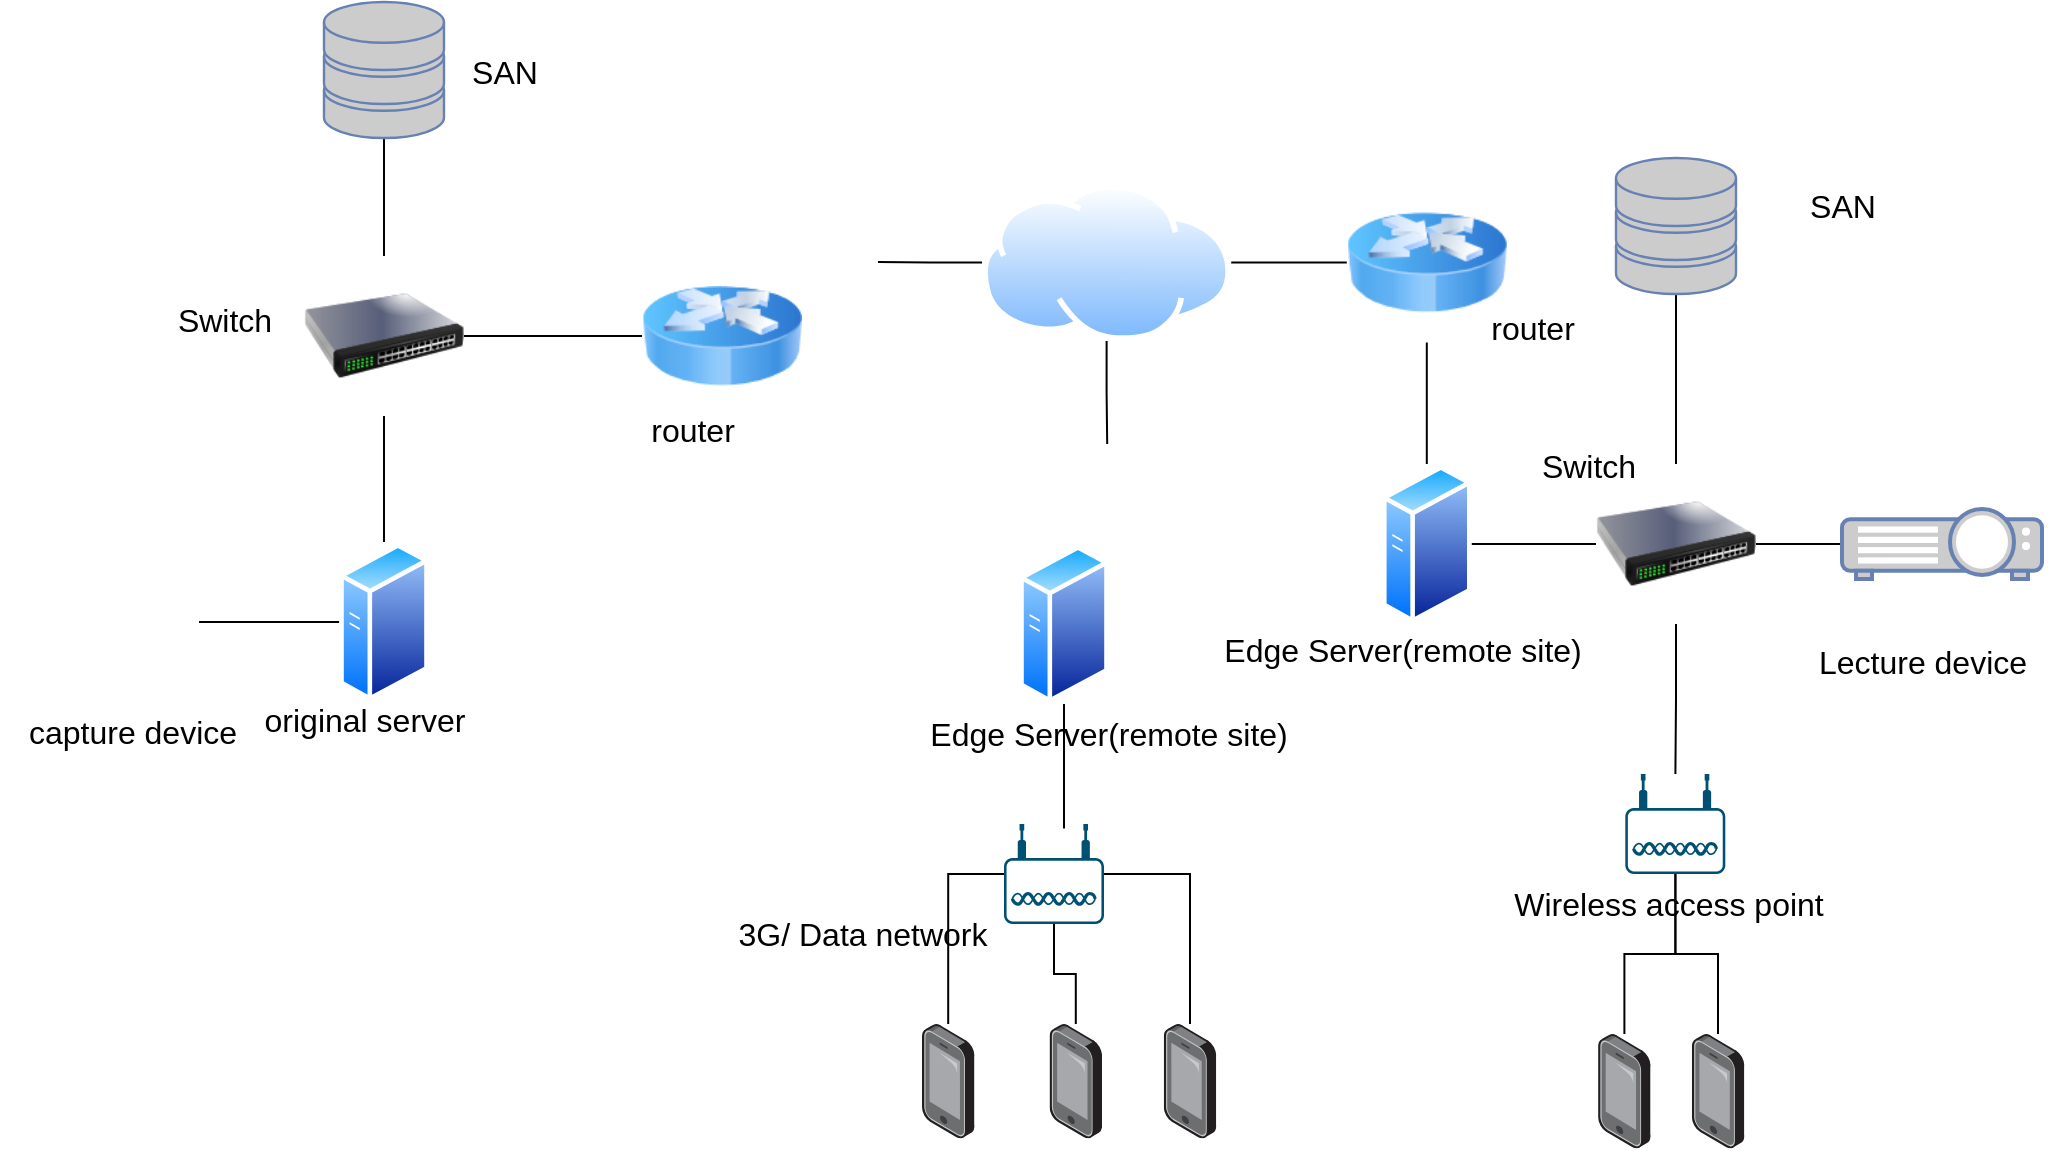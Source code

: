 <mxfile version="24.0.0" type="google">
  <diagram name="Page-1" id="3NvwMDNa_lG1HpVza_an">
    <mxGraphModel grid="1" page="1" gridSize="10" guides="1" tooltips="1" connect="1" arrows="1" fold="1" pageScale="1" pageWidth="827" pageHeight="1169" math="0" shadow="0">
      <root>
        <mxCell id="0" />
        <mxCell id="1" parent="0" />
        <mxCell id="5aUr8NUEUVz0ltR_Y4tV-48" style="edgeStyle=orthogonalEdgeStyle;rounded=0;orthogonalLoop=1;jettySize=auto;html=1;endArrow=none;endFill=0;fontSize=16;" edge="1" parent="1" source="5aUr8NUEUVz0ltR_Y4tV-3" target="5aUr8NUEUVz0ltR_Y4tV-12">
          <mxGeometry relative="1" as="geometry" />
        </mxCell>
        <mxCell id="5aUr8NUEUVz0ltR_Y4tV-4" value="" style="shape=image;html=1;verticalAlign=top;verticalLabelPosition=bottom;labelBackgroundColor=#ffffff;imageAspect=0;aspect=fixed;image=https://cdn2.iconfinder.com/data/icons/whcompare-isometric-web-hosting-servers/50/firewall-128.png;fontSize=16;" vertex="1" parent="1">
          <mxGeometry x="240" y="205" width="88" height="88" as="geometry" />
        </mxCell>
        <mxCell id="5aUr8NUEUVz0ltR_Y4tV-3" value="" style="image;html=1;image=img/lib/clip_art/networking/Router_Icon_128x128.png;fontSize=16;" vertex="1" parent="1">
          <mxGeometry x="210" y="246" width="80" height="80" as="geometry" />
        </mxCell>
        <mxCell id="5aUr8NUEUVz0ltR_Y4tV-38" style="edgeStyle=orthogonalEdgeStyle;rounded=0;orthogonalLoop=1;jettySize=auto;html=1;strokeColor=default;endArrow=none;endFill=0;fontSize=16;" edge="1" parent="1" source="5aUr8NUEUVz0ltR_Y4tV-5" target="5aUr8NUEUVz0ltR_Y4tV-4">
          <mxGeometry relative="1" as="geometry" />
        </mxCell>
        <mxCell id="5aUr8NUEUVz0ltR_Y4tV-39" style="edgeStyle=orthogonalEdgeStyle;rounded=0;orthogonalLoop=1;jettySize=auto;html=1;strokeColor=default;endArrow=none;endFill=0;fontSize=16;" edge="1" parent="1" source="5aUr8NUEUVz0ltR_Y4tV-5" target="5aUr8NUEUVz0ltR_Y4tV-9">
          <mxGeometry relative="1" as="geometry" />
        </mxCell>
        <mxCell id="5aUr8NUEUVz0ltR_Y4tV-40" style="edgeStyle=orthogonalEdgeStyle;rounded=0;orthogonalLoop=1;jettySize=auto;html=1;strokeColor=default;endArrow=none;endFill=0;fontSize=16;" edge="1" parent="1" source="5aUr8NUEUVz0ltR_Y4tV-5" target="5aUr8NUEUVz0ltR_Y4tV-7">
          <mxGeometry relative="1" as="geometry" />
        </mxCell>
        <mxCell id="5aUr8NUEUVz0ltR_Y4tV-5" value="" style="image;aspect=fixed;perimeter=ellipsePerimeter;html=1;align=center;shadow=0;dashed=0;spacingTop=3;image=img/lib/active_directory/internet_cloud.svg;fontSize=16;" vertex="1" parent="1">
          <mxGeometry x="380" y="210" width="124.61" height="78.5" as="geometry" />
        </mxCell>
        <mxCell id="5aUr8NUEUVz0ltR_Y4tV-7" value="" style="shape=image;html=1;verticalAlign=top;verticalLabelPosition=bottom;labelBackgroundColor=#ffffff;imageAspect=0;aspect=fixed;image=https://cdn2.iconfinder.com/data/icons/whcompare-isometric-web-hosting-servers/50/firewall-128.png;fontSize=16;" vertex="1" parent="1">
          <mxGeometry x="398.6" y="340" width="88" height="88" as="geometry" />
        </mxCell>
        <mxCell id="5aUr8NUEUVz0ltR_Y4tV-6" value="" style="image;aspect=fixed;perimeter=ellipsePerimeter;html=1;align=center;shadow=0;dashed=0;spacingTop=3;image=img/lib/active_directory/generic_server.svg;fontSize=16;" vertex="1" parent="1">
          <mxGeometry x="398.6" y="390" width="44.8" height="80" as="geometry" />
        </mxCell>
        <mxCell id="5aUr8NUEUVz0ltR_Y4tV-10" value="" style="shape=image;html=1;verticalAlign=top;verticalLabelPosition=bottom;labelBackgroundColor=#ffffff;imageAspect=0;aspect=fixed;image=https://cdn2.iconfinder.com/data/icons/whcompare-isometric-web-hosting-servers/50/firewall-128.png;fontSize=16;" vertex="1" parent="1">
          <mxGeometry x="527.26" y="162.25" width="88" height="88" as="geometry" />
        </mxCell>
        <mxCell id="5aUr8NUEUVz0ltR_Y4tV-41" style="edgeStyle=orthogonalEdgeStyle;rounded=0;orthogonalLoop=1;jettySize=auto;html=1;endArrow=none;endFill=0;fontSize=16;" edge="1" parent="1" source="5aUr8NUEUVz0ltR_Y4tV-9" target="5aUr8NUEUVz0ltR_Y4tV-13">
          <mxGeometry relative="1" as="geometry" />
        </mxCell>
        <mxCell id="5aUr8NUEUVz0ltR_Y4tV-9" value="" style="image;html=1;image=img/lib/clip_art/networking/Router_Icon_128x128.png;fontSize=16;" vertex="1" parent="1">
          <mxGeometry x="562.4" y="209.25" width="80" height="80" as="geometry" />
        </mxCell>
        <mxCell id="5aUr8NUEUVz0ltR_Y4tV-57" style="edgeStyle=orthogonalEdgeStyle;rounded=0;orthogonalLoop=1;jettySize=auto;html=1;endArrow=none;endFill=0;fontSize=16;" edge="1" parent="1" source="5aUr8NUEUVz0ltR_Y4tV-12" target="5aUr8NUEUVz0ltR_Y4tV-15">
          <mxGeometry relative="1" as="geometry" />
        </mxCell>
        <mxCell id="5aUr8NUEUVz0ltR_Y4tV-59" style="edgeStyle=orthogonalEdgeStyle;rounded=0;orthogonalLoop=1;jettySize=auto;html=1;endArrow=none;endFill=0;fontSize=16;" edge="1" parent="1" source="5aUr8NUEUVz0ltR_Y4tV-12" target="5aUr8NUEUVz0ltR_Y4tV-14">
          <mxGeometry relative="1" as="geometry" />
        </mxCell>
        <mxCell id="5aUr8NUEUVz0ltR_Y4tV-12" value="" style="image;html=1;image=img/lib/clip_art/networking/Switch_128x128.png;fontSize=16;" vertex="1" parent="1">
          <mxGeometry x="41" y="246" width="80" height="80" as="geometry" />
        </mxCell>
        <mxCell id="5aUr8NUEUVz0ltR_Y4tV-44" style="edgeStyle=orthogonalEdgeStyle;rounded=0;orthogonalLoop=1;jettySize=auto;html=1;endArrow=none;endFill=0;fontSize=16;" edge="1" parent="1" source="5aUr8NUEUVz0ltR_Y4tV-13" target="5aUr8NUEUVz0ltR_Y4tV-31">
          <mxGeometry relative="1" as="geometry" />
        </mxCell>
        <mxCell id="5aUr8NUEUVz0ltR_Y4tV-13" value="" style="image;aspect=fixed;perimeter=ellipsePerimeter;html=1;align=center;shadow=0;dashed=0;spacingTop=3;image=img/lib/active_directory/generic_server.svg;fontSize=16;" vertex="1" parent="1">
          <mxGeometry x="580" y="350" width="44.8" height="80" as="geometry" />
        </mxCell>
        <mxCell id="5aUr8NUEUVz0ltR_Y4tV-60" style="edgeStyle=orthogonalEdgeStyle;rounded=0;orthogonalLoop=1;jettySize=auto;html=1;endArrow=none;endFill=0;fontSize=16;" edge="1" parent="1" source="5aUr8NUEUVz0ltR_Y4tV-14" target="5aUr8NUEUVz0ltR_Y4tV-16">
          <mxGeometry relative="1" as="geometry" />
        </mxCell>
        <mxCell id="5aUr8NUEUVz0ltR_Y4tV-14" value="" style="image;aspect=fixed;perimeter=ellipsePerimeter;html=1;align=center;shadow=0;dashed=0;spacingTop=3;image=img/lib/active_directory/generic_server.svg;fontSize=16;" vertex="1" parent="1">
          <mxGeometry x="58.6" y="389" width="44.8" height="80" as="geometry" />
        </mxCell>
        <mxCell id="5aUr8NUEUVz0ltR_Y4tV-15" value="" style="fontColor=#0066CC;verticalAlign=top;verticalLabelPosition=bottom;labelPosition=center;align=center;html=1;outlineConnect=0;fillColor=#CCCCCC;strokeColor=#6881B3;gradientColor=none;gradientDirection=north;strokeWidth=2;shape=mxgraph.networks.storage;fontSize=16;" vertex="1" parent="1">
          <mxGeometry x="51" y="119" width="60" height="68" as="geometry" />
        </mxCell>
        <mxCell id="5aUr8NUEUVz0ltR_Y4tV-16" value="" style="shape=image;html=1;verticalAlign=top;verticalLabelPosition=bottom;labelBackgroundColor=#ffffff;imageAspect=0;aspect=fixed;image=https://cdn3.iconfinder.com/data/icons/flatforlinux/128/7-Image%20capture.png;fontSize=16;" vertex="1" parent="1">
          <mxGeometry x="-79" y="395.25" width="67.5" height="67.5" as="geometry" />
        </mxCell>
        <mxCell id="5aUr8NUEUVz0ltR_Y4tV-51" style="edgeStyle=orthogonalEdgeStyle;rounded=0;orthogonalLoop=1;jettySize=auto;html=1;endArrow=none;endFill=0;fontSize=16;" edge="1" parent="1" source="5aUr8NUEUVz0ltR_Y4tV-17" target="5aUr8NUEUVz0ltR_Y4tV-30">
          <mxGeometry relative="1" as="geometry" />
        </mxCell>
        <mxCell id="5aUr8NUEUVz0ltR_Y4tV-52" style="edgeStyle=orthogonalEdgeStyle;rounded=0;orthogonalLoop=1;jettySize=auto;html=1;endArrow=none;endFill=0;fontSize=16;" edge="1" parent="1" source="5aUr8NUEUVz0ltR_Y4tV-17" target="5aUr8NUEUVz0ltR_Y4tV-29">
          <mxGeometry relative="1" as="geometry" />
        </mxCell>
        <mxCell id="5aUr8NUEUVz0ltR_Y4tV-53" style="edgeStyle=orthogonalEdgeStyle;rounded=0;orthogonalLoop=1;jettySize=auto;html=1;endArrow=none;endFill=0;fontSize=16;" edge="1" parent="1" source="5aUr8NUEUVz0ltR_Y4tV-17" target="5aUr8NUEUVz0ltR_Y4tV-28">
          <mxGeometry relative="1" as="geometry" />
        </mxCell>
        <mxCell id="5aUr8NUEUVz0ltR_Y4tV-17" value="" style="points=[[0.03,0.36,0],[0.18,0,0],[0.5,0.34,0],[0.82,0,0],[0.97,0.36,0],[1,0.67,0],[0.975,0.975,0],[0.5,1,0],[0.025,0.975,0],[0,0.67,0]];verticalLabelPosition=bottom;sketch=0;html=1;verticalAlign=top;aspect=fixed;align=center;pointerEvents=1;shape=mxgraph.cisco19.wireless_access_point;fillColor=#005073;strokeColor=none;fontSize=16;" vertex="1" parent="1">
          <mxGeometry x="391" y="530" width="50" height="50" as="geometry" />
        </mxCell>
        <mxCell id="5aUr8NUEUVz0ltR_Y4tV-54" style="edgeStyle=orthogonalEdgeStyle;rounded=0;orthogonalLoop=1;jettySize=auto;html=1;endArrow=none;endFill=0;fontSize=16;" edge="1" parent="1" source="5aUr8NUEUVz0ltR_Y4tV-18" target="5aUr8NUEUVz0ltR_Y4tV-35">
          <mxGeometry relative="1" as="geometry" />
        </mxCell>
        <mxCell id="5aUr8NUEUVz0ltR_Y4tV-56" style="edgeStyle=orthogonalEdgeStyle;rounded=0;orthogonalLoop=1;jettySize=auto;html=1;endArrow=none;endFill=0;fontSize=16;" edge="1" parent="1" source="5aUr8NUEUVz0ltR_Y4tV-18" target="5aUr8NUEUVz0ltR_Y4tV-34">
          <mxGeometry relative="1" as="geometry" />
        </mxCell>
        <mxCell id="5aUr8NUEUVz0ltR_Y4tV-18" value="" style="points=[[0.03,0.36,0],[0.18,0,0],[0.5,0.34,0],[0.82,0,0],[0.97,0.36,0],[1,0.67,0],[0.975,0.975,0],[0.5,1,0],[0.025,0.975,0],[0,0.67,0]];verticalLabelPosition=bottom;sketch=0;html=1;verticalAlign=top;aspect=fixed;align=center;pointerEvents=1;shape=mxgraph.cisco19.wireless_access_point;fillColor=#005073;strokeColor=none;fontSize=16;" vertex="1" parent="1">
          <mxGeometry x="701.65" y="505" width="50" height="50" as="geometry" />
        </mxCell>
        <mxCell id="5aUr8NUEUVz0ltR_Y4tV-28" value="" style="image;points=[];aspect=fixed;html=1;align=center;shadow=0;dashed=0;image=img/lib/allied_telesis/computer_and_terminals/Smartphone.svg;fontSize=16;" vertex="1" parent="1">
          <mxGeometry x="470.89" y="630" width="26.22" height="57.2" as="geometry" />
        </mxCell>
        <mxCell id="5aUr8NUEUVz0ltR_Y4tV-29" value="" style="image;points=[];aspect=fixed;html=1;align=center;shadow=0;dashed=0;image=img/lib/allied_telesis/computer_and_terminals/Smartphone.svg;fontSize=16;" vertex="1" parent="1">
          <mxGeometry x="413.78" y="630" width="26.22" height="57.2" as="geometry" />
        </mxCell>
        <mxCell id="5aUr8NUEUVz0ltR_Y4tV-30" value="" style="image;points=[];aspect=fixed;html=1;align=center;shadow=0;dashed=0;image=img/lib/allied_telesis/computer_and_terminals/Smartphone.svg;fontSize=16;" vertex="1" parent="1">
          <mxGeometry x="350" y="630" width="26.22" height="57.2" as="geometry" />
        </mxCell>
        <mxCell id="5aUr8NUEUVz0ltR_Y4tV-45" style="edgeStyle=orthogonalEdgeStyle;rounded=0;orthogonalLoop=1;jettySize=auto;html=1;endArrow=none;endFill=0;fontSize=16;" edge="1" parent="1" source="5aUr8NUEUVz0ltR_Y4tV-31" target="5aUr8NUEUVz0ltR_Y4tV-32">
          <mxGeometry relative="1" as="geometry" />
        </mxCell>
        <mxCell id="5aUr8NUEUVz0ltR_Y4tV-46" style="edgeStyle=orthogonalEdgeStyle;rounded=0;orthogonalLoop=1;jettySize=auto;html=1;endArrow=none;endFill=0;fontSize=16;" edge="1" parent="1" source="5aUr8NUEUVz0ltR_Y4tV-31" target="5aUr8NUEUVz0ltR_Y4tV-37">
          <mxGeometry relative="1" as="geometry" />
        </mxCell>
        <mxCell id="5aUr8NUEUVz0ltR_Y4tV-47" style="edgeStyle=orthogonalEdgeStyle;rounded=0;orthogonalLoop=1;jettySize=auto;html=1;endArrow=none;endFill=0;fontSize=16;" edge="1" parent="1" source="5aUr8NUEUVz0ltR_Y4tV-31" target="5aUr8NUEUVz0ltR_Y4tV-18">
          <mxGeometry relative="1" as="geometry" />
        </mxCell>
        <mxCell id="5aUr8NUEUVz0ltR_Y4tV-31" value="" style="image;html=1;image=img/lib/clip_art/networking/Switch_128x128.png;fontSize=16;" vertex="1" parent="1">
          <mxGeometry x="687" y="350" width="80" height="80" as="geometry" />
        </mxCell>
        <mxCell id="5aUr8NUEUVz0ltR_Y4tV-32" value="" style="fontColor=#0066CC;verticalAlign=top;verticalLabelPosition=bottom;labelPosition=center;align=center;html=1;outlineConnect=0;fillColor=#CCCCCC;strokeColor=#6881B3;gradientColor=none;gradientDirection=north;strokeWidth=2;shape=mxgraph.networks.storage;fontSize=16;" vertex="1" parent="1">
          <mxGeometry x="697" y="197" width="60" height="68" as="geometry" />
        </mxCell>
        <mxCell id="5aUr8NUEUVz0ltR_Y4tV-34" value="" style="image;points=[];aspect=fixed;html=1;align=center;shadow=0;dashed=0;image=img/lib/allied_telesis/computer_and_terminals/Smartphone.svg;fontSize=16;" vertex="1" parent="1">
          <mxGeometry x="734.94" y="635" width="26.22" height="57.2" as="geometry" />
        </mxCell>
        <mxCell id="5aUr8NUEUVz0ltR_Y4tV-35" value="" style="image;points=[];aspect=fixed;html=1;align=center;shadow=0;dashed=0;image=img/lib/allied_telesis/computer_and_terminals/Smartphone.svg;fontSize=16;" vertex="1" parent="1">
          <mxGeometry x="688.05" y="635" width="26.22" height="57.2" as="geometry" />
        </mxCell>
        <mxCell id="5aUr8NUEUVz0ltR_Y4tV-37" value="" style="fontColor=#0066CC;verticalAlign=top;verticalLabelPosition=bottom;labelPosition=center;align=center;html=1;outlineConnect=0;fillColor=#CCCCCC;strokeColor=#6881B3;gradientColor=none;gradientDirection=north;strokeWidth=2;shape=mxgraph.networks.video_projector;fontSize=16;" vertex="1" parent="1">
          <mxGeometry x="810" y="372.5" width="100" height="35" as="geometry" />
        </mxCell>
        <mxCell id="5aUr8NUEUVz0ltR_Y4tV-50" style="edgeStyle=orthogonalEdgeStyle;rounded=0;orthogonalLoop=1;jettySize=auto;html=1;entryX=0.6;entryY=0.045;entryDx=0;entryDy=0;entryPerimeter=0;endArrow=none;endFill=0;fontSize=16;" edge="1" parent="1" source="5aUr8NUEUVz0ltR_Y4tV-6" target="5aUr8NUEUVz0ltR_Y4tV-17">
          <mxGeometry relative="1" as="geometry" />
        </mxCell>
        <mxCell id="5aUr8NUEUVz0ltR_Y4tV-61" value="router" style="text;html=1;align=center;verticalAlign=middle;resizable=0;points=[];autosize=1;strokeColor=none;fillColor=none;fontSize=16;" vertex="1" parent="1">
          <mxGeometry x="200" y="317.5" width="70" height="30" as="geometry" />
        </mxCell>
        <mxCell id="5aUr8NUEUVz0ltR_Y4tV-62" value="Switch" style="text;html=1;align=center;verticalAlign=middle;resizable=0;points=[];autosize=1;strokeColor=none;fillColor=none;fontSize=16;" vertex="1" parent="1">
          <mxGeometry x="-34" y="262.5" width="70" height="30" as="geometry" />
        </mxCell>
        <mxCell id="5aUr8NUEUVz0ltR_Y4tV-63" value="Switch" style="text;html=1;align=center;verticalAlign=middle;resizable=0;points=[];autosize=1;strokeColor=none;fillColor=none;fontSize=16;" vertex="1" parent="1">
          <mxGeometry x="648.22" y="336.25" width="70" height="30" as="geometry" />
        </mxCell>
        <mxCell id="5aUr8NUEUVz0ltR_Y4tV-64" value="Edge Server(remote site)" style="text;html=1;align=center;verticalAlign=middle;resizable=0;points=[];autosize=1;strokeColor=none;fillColor=none;fontSize=16;" vertex="1" parent="1">
          <mxGeometry x="490" y="428" width="200" height="30" as="geometry" />
        </mxCell>
        <mxCell id="5aUr8NUEUVz0ltR_Y4tV-65" value="Edge Server(remote site)" style="text;html=1;align=center;verticalAlign=middle;resizable=0;points=[];autosize=1;strokeColor=none;fillColor=none;fontSize=16;" vertex="1" parent="1">
          <mxGeometry x="342.6" y="470" width="200" height="30" as="geometry" />
        </mxCell>
        <mxCell id="5aUr8NUEUVz0ltR_Y4tV-67" value="Wireless access point" style="text;html=1;align=center;verticalAlign=middle;resizable=0;points=[];autosize=1;strokeColor=none;fillColor=none;fontSize=16;" vertex="1" parent="1">
          <mxGeometry x="632.8" y="555" width="180" height="30" as="geometry" />
        </mxCell>
        <mxCell id="5aUr8NUEUVz0ltR_Y4tV-68" value="3G/ Data network" style="text;html=1;align=center;verticalAlign=middle;resizable=0;points=[];autosize=1;strokeColor=none;fillColor=none;fontSize=16;" vertex="1" parent="1">
          <mxGeometry x="245" y="570" width="150" height="30" as="geometry" />
        </mxCell>
        <mxCell id="5aUr8NUEUVz0ltR_Y4tV-69" value="original server" style="text;html=1;align=center;verticalAlign=middle;resizable=0;points=[];autosize=1;strokeColor=none;fillColor=none;fontSize=16;" vertex="1" parent="1">
          <mxGeometry x="11" y="462.75" width="120" height="30" as="geometry" />
        </mxCell>
        <mxCell id="5aUr8NUEUVz0ltR_Y4tV-70" value="capture device" style="text;html=1;align=center;verticalAlign=middle;resizable=0;points=[];autosize=1;strokeColor=none;fillColor=none;fontSize=16;" vertex="1" parent="1">
          <mxGeometry x="-110.25" y="469" width="130" height="30" as="geometry" />
        </mxCell>
        <mxCell id="5aUr8NUEUVz0ltR_Y4tV-71" value="SAN" style="text;html=1;align=center;verticalAlign=middle;resizable=0;points=[];autosize=1;strokeColor=none;fillColor=none;fontSize=16;" vertex="1" parent="1">
          <mxGeometry x="111" y="139" width="60" height="30" as="geometry" />
        </mxCell>
        <mxCell id="5aUr8NUEUVz0ltR_Y4tV-72" value="SAN" style="text;html=1;align=center;verticalAlign=middle;resizable=0;points=[];autosize=1;strokeColor=none;fillColor=none;fontSize=16;" vertex="1" parent="1">
          <mxGeometry x="780" y="206" width="60" height="30" as="geometry" />
        </mxCell>
        <mxCell id="5aUr8NUEUVz0ltR_Y4tV-73" value="Lecture device" style="text;html=1;align=center;verticalAlign=middle;resizable=0;points=[];autosize=1;strokeColor=none;fillColor=none;fontSize=16;" vertex="1" parent="1">
          <mxGeometry x="785" y="433.75" width="130" height="30" as="geometry" />
        </mxCell>
        <mxCell id="5aUr8NUEUVz0ltR_Y4tV-74" value="router" style="text;html=1;align=center;verticalAlign=middle;resizable=0;points=[];autosize=1;strokeColor=none;fillColor=none;fontSize=16;" vertex="1" parent="1">
          <mxGeometry x="620" y="267" width="70" height="30" as="geometry" />
        </mxCell>
      </root>
    </mxGraphModel>
  </diagram>
</mxfile>
